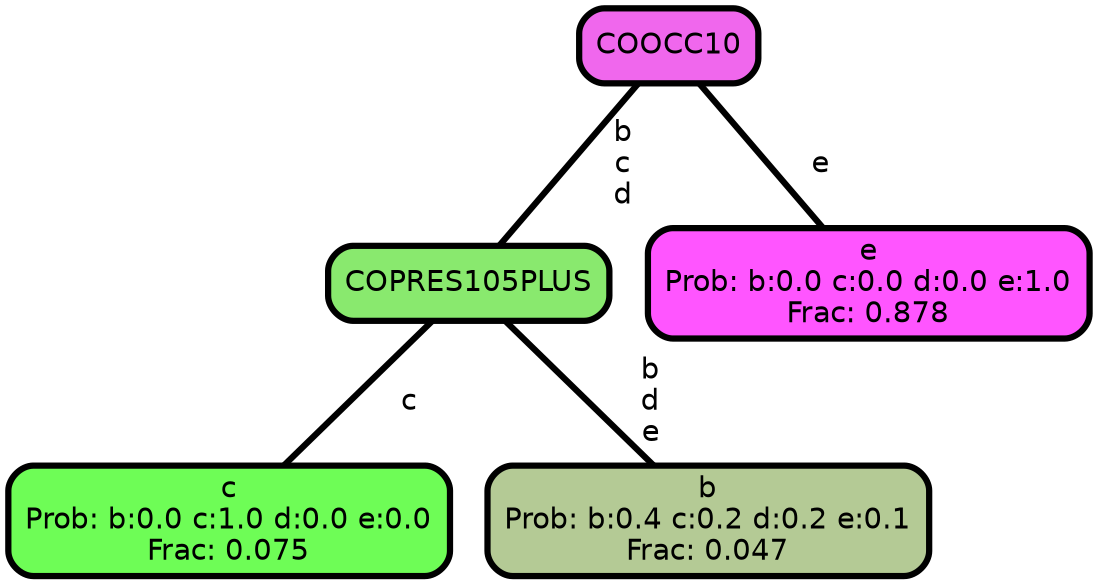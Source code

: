 graph Tree {
node [shape=box, style="filled, rounded",color="black",penwidth="3",fontcolor="black",                 fontname=helvetica] ;
graph [ranksep="0 equally", splines=straight,                 bgcolor=transparent, dpi=200] ;
edge [fontname=helvetica, color=black] ;
0 [label="c
Prob: b:0.0 c:1.0 d:0.0 e:0.0
Frac: 0.075", fillcolor="#6efd56"] ;
1 [label="COPRES105PLUS", fillcolor="#89e96e"] ;
2 [label="b
Prob: b:0.4 c:0.2 d:0.2 e:0.1
Frac: 0.047", fillcolor="#b4ca95"] ;
3 [label="COOCC10", fillcolor="#f067ed"] ;
4 [label="e
Prob: b:0.0 c:0.0 d:0.0 e:1.0
Frac: 0.878", fillcolor="#ff55ff"] ;
1 -- 0 [label=" c",penwidth=3] ;
1 -- 2 [label=" b\n d\n e",penwidth=3] ;
3 -- 1 [label=" b\n c\n d",penwidth=3] ;
3 -- 4 [label=" e",penwidth=3] ;
{rank = same;}}